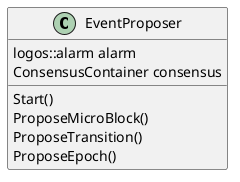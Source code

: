 @startuml

EventProposer : logos::alarm alarm
EventProposer : ConsensusContainer consensus 

EventProposer : Start()
EventProposer : ProposeMicroBlock()
EventProposer : ProposeTransition()
EventProposer : ProposeEpoch()

@enduml
